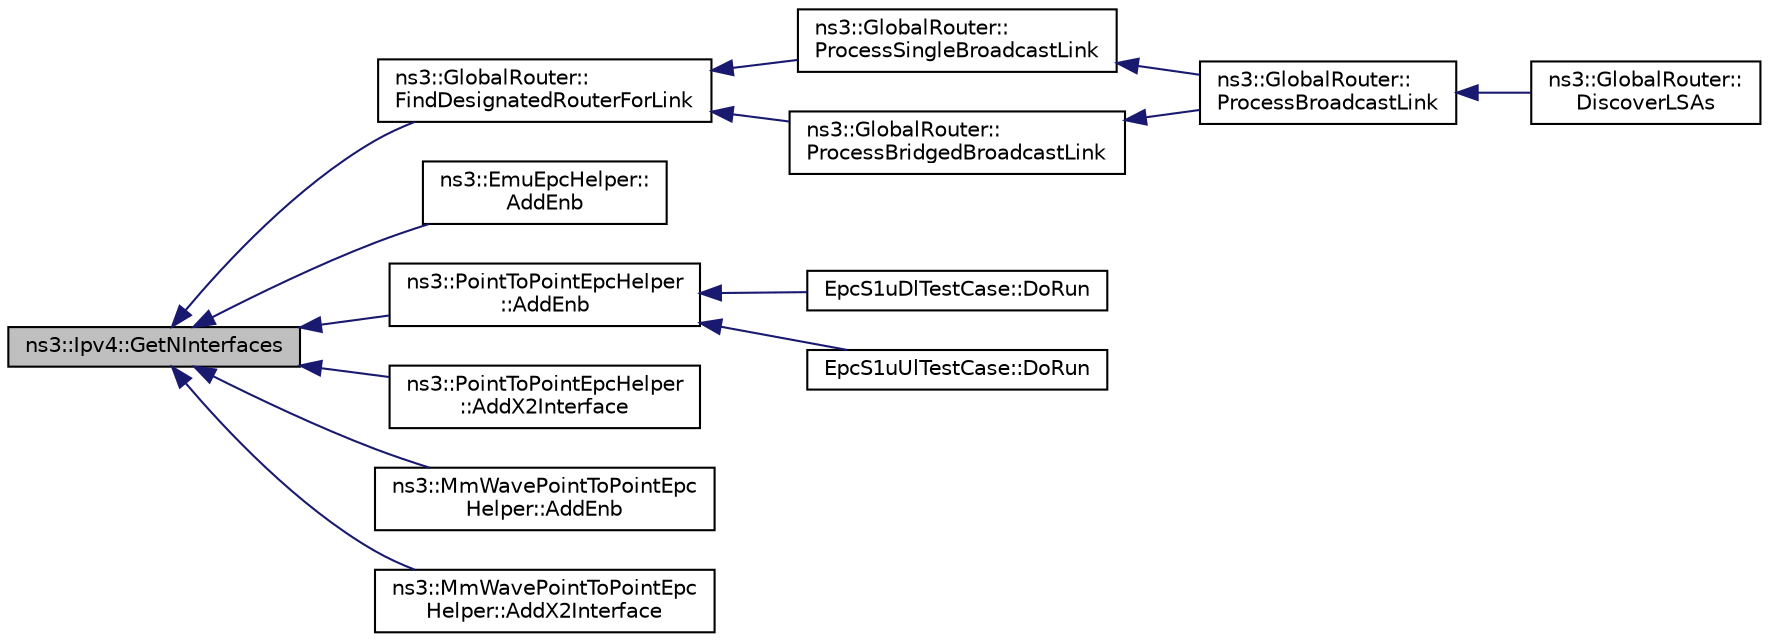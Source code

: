 digraph "ns3::Ipv4::GetNInterfaces"
{
  edge [fontname="Helvetica",fontsize="10",labelfontname="Helvetica",labelfontsize="10"];
  node [fontname="Helvetica",fontsize="10",shape=record];
  rankdir="LR";
  Node1 [label="ns3::Ipv4::GetNInterfaces",height=0.2,width=0.4,color="black", fillcolor="grey75", style="filled", fontcolor="black"];
  Node1 -> Node2 [dir="back",color="midnightblue",fontsize="10",style="solid"];
  Node2 [label="ns3::GlobalRouter::\lFindDesignatedRouterForLink",height=0.2,width=0.4,color="black", fillcolor="white", style="filled",URL="$df/d40/classns3_1_1GlobalRouter.html#ab562e4407394674ef8502b3ab1d051d6",tooltip="Finds a designated router. "];
  Node2 -> Node3 [dir="back",color="midnightblue",fontsize="10",style="solid"];
  Node3 [label="ns3::GlobalRouter::\lProcessSingleBroadcastLink",height=0.2,width=0.4,color="black", fillcolor="white", style="filled",URL="$df/d40/classns3_1_1GlobalRouter.html#a16b0eecb167b84a7160c8903839a826f",tooltip="Process a single broadcast link. "];
  Node3 -> Node4 [dir="back",color="midnightblue",fontsize="10",style="solid"];
  Node4 [label="ns3::GlobalRouter::\lProcessBroadcastLink",height=0.2,width=0.4,color="black", fillcolor="white", style="filled",URL="$df/d40/classns3_1_1GlobalRouter.html#af981be58153ef32690b434072cd3205b",tooltip="Process a generic broadcast link. "];
  Node4 -> Node5 [dir="back",color="midnightblue",fontsize="10",style="solid"];
  Node5 [label="ns3::GlobalRouter::\lDiscoverLSAs",height=0.2,width=0.4,color="black", fillcolor="white", style="filled",URL="$df/d40/classns3_1_1GlobalRouter.html#a44e135879879a27cd8d2566b5e9761cf",tooltip="Walk the connected channels, discover the adjacent routers and build the associated number of Global ..."];
  Node2 -> Node6 [dir="back",color="midnightblue",fontsize="10",style="solid"];
  Node6 [label="ns3::GlobalRouter::\lProcessBridgedBroadcastLink",height=0.2,width=0.4,color="black", fillcolor="white", style="filled",URL="$df/d40/classns3_1_1GlobalRouter.html#a7368716600989ea7d4bec67fa4f86e4c",tooltip="Process a bridged broadcast link. "];
  Node6 -> Node4 [dir="back",color="midnightblue",fontsize="10",style="solid"];
  Node1 -> Node7 [dir="back",color="midnightblue",fontsize="10",style="solid"];
  Node7 [label="ns3::EmuEpcHelper::\lAddEnb",height=0.2,width=0.4,color="black", fillcolor="white", style="filled",URL="$d9/db8/classns3_1_1EmuEpcHelper.html#abaff0cf3ed70c034b5e0fd22dc89a7ba"];
  Node1 -> Node8 [dir="back",color="midnightblue",fontsize="10",style="solid"];
  Node8 [label="ns3::PointToPointEpcHelper\l::AddEnb",height=0.2,width=0.4,color="black", fillcolor="white", style="filled",URL="$de/d5b/classns3_1_1PointToPointEpcHelper.html#a6636cc9c0501b719bd81ed13efd3c589"];
  Node8 -> Node9 [dir="back",color="midnightblue",fontsize="10",style="solid"];
  Node9 [label="EpcS1uDlTestCase::DoRun",height=0.2,width=0.4,color="black", fillcolor="white", style="filled",URL="$db/d72/classEpcS1uDlTestCase.html#a2ac9313672e6c5e2a5a33f98a77ffec2",tooltip="Implementation to actually run this TestCase. "];
  Node8 -> Node10 [dir="back",color="midnightblue",fontsize="10",style="solid"];
  Node10 [label="EpcS1uUlTestCase::DoRun",height=0.2,width=0.4,color="black", fillcolor="white", style="filled",URL="$d8/d4d/classEpcS1uUlTestCase.html#a6fa27997312de46d9b0f3ab2221a24fa",tooltip="Implementation to actually run this TestCase. "];
  Node1 -> Node11 [dir="back",color="midnightblue",fontsize="10",style="solid"];
  Node11 [label="ns3::PointToPointEpcHelper\l::AddX2Interface",height=0.2,width=0.4,color="black", fillcolor="white", style="filled",URL="$de/d5b/classns3_1_1PointToPointEpcHelper.html#acfe584410f202b46acbcf194b7a79987"];
  Node1 -> Node12 [dir="back",color="midnightblue",fontsize="10",style="solid"];
  Node12 [label="ns3::MmWavePointToPointEpc\lHelper::AddEnb",height=0.2,width=0.4,color="black", fillcolor="white", style="filled",URL="$db/dca/classns3_1_1MmWavePointToPointEpcHelper.html#a9cd7e12bfdf03508e7a64d5fdf456366"];
  Node1 -> Node13 [dir="back",color="midnightblue",fontsize="10",style="solid"];
  Node13 [label="ns3::MmWavePointToPointEpc\lHelper::AddX2Interface",height=0.2,width=0.4,color="black", fillcolor="white", style="filled",URL="$db/dca/classns3_1_1MmWavePointToPointEpcHelper.html#aa391017eb6455ac779907487e794f531"];
}
